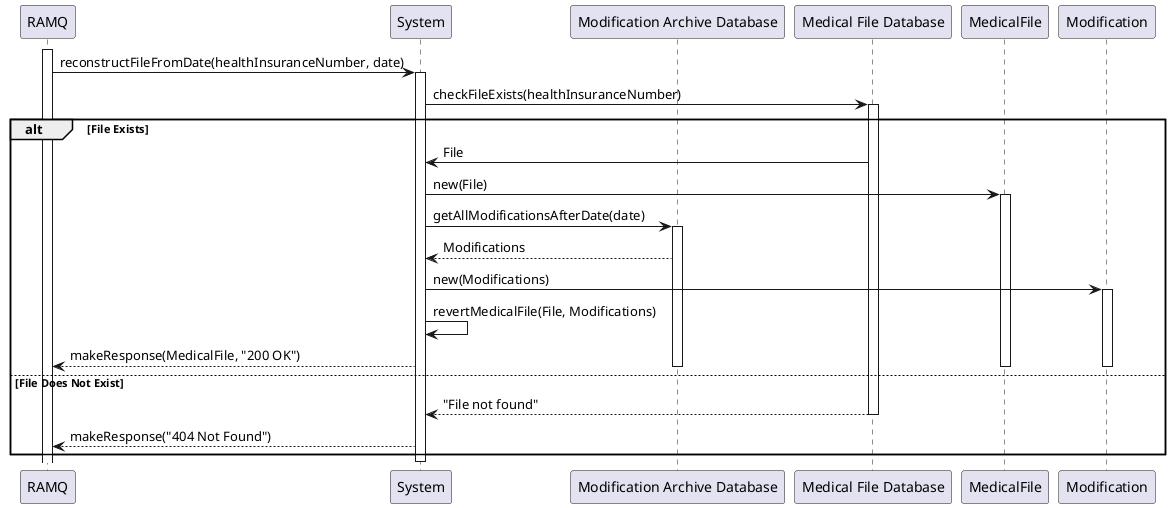 @startuml

participant "RAMQ" as RAMQ
participant "System" as System
participant "Modification Archive Database" as Database
participant "Medical File Database" as MedicalDatabase

activate RAMQ
RAMQ -> System: reconstructFileFromDate(healthInsuranceNumber, date)
activate System
System -> MedicalDatabase: checkFileExists(healthInsuranceNumber)
activate MedicalDatabase
alt File Exists
    MedicalDatabase -> System: File
    System -> MedicalFile: new(File)
    activate MedicalFile
    System -> Database: getAllModificationsAfterDate(date)
    activate Database
    Database --> System: Modifications
    System -> Modification: new(Modifications)
    activate Modification
    System -> System: revertMedicalFile(File, Modifications)
    System --> RAMQ: makeResponse(MedicalFile, "200 OK")
    deactivate MedicalFile
    deactivate Modification
    deactivate Database
else File Does Not Exist
    MedicalDatabase --> System: "File not found"
    deactivate MedicalDatabase
    System --> RAMQ: makeResponse("404 Not Found")
end


deactivate System

@enduml

